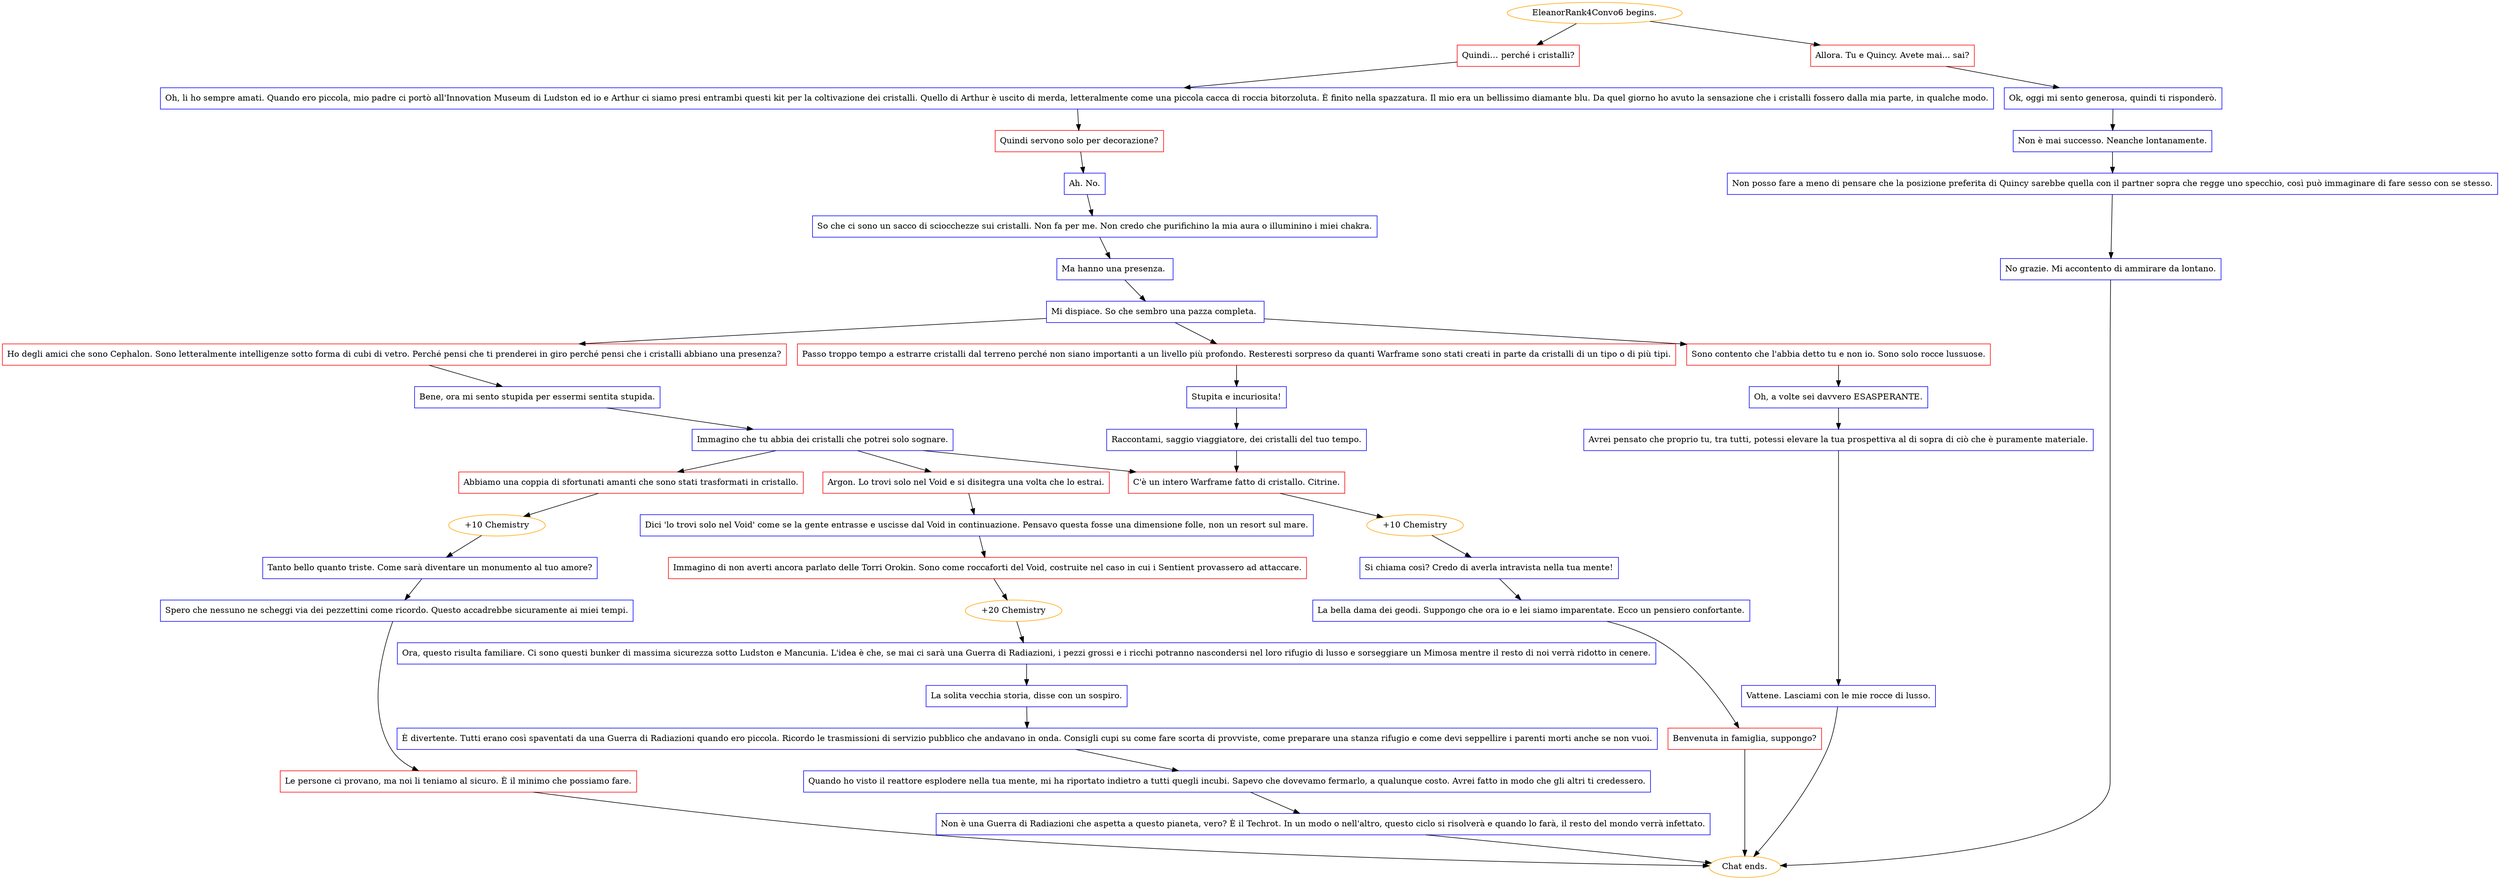 digraph {
	"EleanorRank4Convo6 begins." [color=orange];
		"EleanorRank4Convo6 begins." -> j2540189178;
		"EleanorRank4Convo6 begins." -> j2913352672;
	j2540189178 [label="Quindi… perché i cristalli?",shape=box,color=red];
		j2540189178 -> j2069454115;
	j2913352672 [label="Allora. Tu e Quincy. Avete mai... sai?",shape=box,color=red];
		j2913352672 -> j2774697476;
	j2069454115 [label="Oh, li ho sempre amati. Quando ero piccola, mio padre ci portò all'Innovation Museum di Ludston ed io e Arthur ci siamo presi entrambi questi kit per la coltivazione dei cristalli. Quello di Arthur è uscito di merda, letteralmente come una piccola cacca di roccia bitorzoluta. È finito nella spazzatura. Il mio era un bellissimo diamante blu. Da quel giorno ho avuto la sensazione che i cristalli fossero dalla mia parte, in qualche modo.",shape=box,color=blue];
		j2069454115 -> j2364660765;
	j2774697476 [label="Ok, oggi mi sento generosa, quindi ti risponderò.",shape=box,color=blue];
		j2774697476 -> j3890300821;
	j2364660765 [label="Quindi servono solo per decorazione?",shape=box,color=red];
		j2364660765 -> j3549961578;
	j3890300821 [label="Non è mai successo. Neanche lontanamente.",shape=box,color=blue];
		j3890300821 -> j3597519668;
	j3549961578 [label="Ah. No.",shape=box,color=blue];
		j3549961578 -> j229381632;
	j3597519668 [label="Non posso fare a meno di pensare che la posizione preferita di Quincy sarebbe quella con il partner sopra che regge uno specchio, così può immaginare di fare sesso con se stesso.",shape=box,color=blue];
		j3597519668 -> j3457249913;
	j229381632 [label="So che ci sono un sacco di sciocchezze sui cristalli. Non fa per me. Non credo che purifichino la mia aura o illuminino i miei chakra.",shape=box,color=blue];
		j229381632 -> j3788309184;
	j3457249913 [label="No grazie. Mi accontento di ammirare da lontano.",shape=box,color=blue];
		j3457249913 -> "Chat ends.";
	j3788309184 [label="Ma hanno una presenza. ",shape=box,color=blue];
		j3788309184 -> j316175923;
	"Chat ends." [color=orange];
	j316175923 [label="Mi dispiace. So che sembro una pazza completa. ",shape=box,color=blue];
		j316175923 -> j2063267679;
		j316175923 -> j341260441;
		j316175923 -> j1016111052;
	j2063267679 [label="Sono contento che l'abbia detto tu e non io. Sono solo rocce lussuose.",shape=box,color=red];
		j2063267679 -> j2035078397;
	j341260441 [label="Ho degli amici che sono Cephalon. Sono letteralmente intelligenze sotto forma di cubi di vetro. Perché pensi che ti prenderei in giro perché pensi che i cristalli abbiano una presenza?",shape=box,color=red];
		j341260441 -> j3413763377;
	j1016111052 [label="Passo troppo tempo a estrarre cristalli dal terreno perché non siano importanti a un livello più profondo. Resteresti sorpreso da quanti Warframe sono stati creati in parte da cristalli di un tipo o di più tipi.",shape=box,color=red];
		j1016111052 -> j4182280575;
	j2035078397 [label="Oh, a volte sei davvero ESASPERANTE.",shape=box,color=blue];
		j2035078397 -> j146781307;
	j3413763377 [label="Bene, ora mi sento stupida per essermi sentita stupida.",shape=box,color=blue];
		j3413763377 -> j1795433738;
	j4182280575 [label="Stupita e incuriosita!",shape=box,color=blue];
		j4182280575 -> j3077280437;
	j146781307 [label="Avrei pensato che proprio tu, tra tutti, potessi elevare la tua prospettiva al di sopra di ciò che è puramente materiale.",shape=box,color=blue];
		j146781307 -> j4190272262;
	j1795433738 [label="Immagino che tu abbia dei cristalli che potrei solo sognare.",shape=box,color=blue];
		j1795433738 -> j2394796877;
		j1795433738 -> j1010950916;
		j1795433738 -> j2149107073;
	j3077280437 [label="Raccontami, saggio viaggiatore, dei cristalli del tuo tempo.",shape=box,color=blue];
		j3077280437 -> j1010950916;
	j4190272262 [label="Vattene. Lasciami con le mie rocce di lusso.",shape=box,color=blue];
		j4190272262 -> "Chat ends.";
	j2394796877 [label="Argon. Lo trovi solo nel Void e si disitegra una volta che lo estrai.",shape=box,color=red];
		j2394796877 -> j1447604156;
	j1010950916 [label="C'è un intero Warframe fatto di cristallo. Citrine.",shape=box,color=red];
		j1010950916 -> j2102117386;
	j2149107073 [label="Abbiamo una coppia di sfortunati amanti che sono stati trasformati in cristallo.",shape=box,color=red];
		j2149107073 -> j1708576417;
	j1447604156 [label="Dici 'lo trovi solo nel Void' come se la gente entrasse e uscisse dal Void in continuazione. Pensavo questa fosse una dimensione folle, non un resort sul mare.",shape=box,color=blue];
		j1447604156 -> j4040634030;
	j2102117386 [label="+10 Chemistry",color=orange];
		j2102117386 -> j3745904540;
	j1708576417 [label="+10 Chemistry",color=orange];
		j1708576417 -> j3600234663;
	j4040634030 [label="Immagino di non averti ancora parlato delle Torri Orokin. Sono come roccaforti del Void, costruite nel caso in cui i Sentient provassero ad attaccare.",shape=box,color=red];
		j4040634030 -> j528296479;
	j3745904540 [label="Si chiama così? Credo di averla intravista nella tua mente!",shape=box,color=blue];
		j3745904540 -> j2207940691;
	j3600234663 [label="Tanto bello quanto triste. Come sarà diventare un monumento al tuo amore?",shape=box,color=blue];
		j3600234663 -> j3864900094;
	j528296479 [label="+20 Chemistry",color=orange];
		j528296479 -> j1361520795;
	j2207940691 [label="La bella dama dei geodi. Suppongo che ora io e lei siamo imparentate. Ecco un pensiero confortante.",shape=box,color=blue];
		j2207940691 -> j2178536375;
	j3864900094 [label="Spero che nessuno ne scheggi via dei pezzettini come ricordo. Questo accadrebbe sicuramente ai miei tempi.",shape=box,color=blue];
		j3864900094 -> j2435229012;
	j1361520795 [label="Ora, questo risulta familiare. Ci sono questi bunker di massima sicurezza sotto Ludston e Mancunia. L'idea è che, se mai ci sarà una Guerra di Radiazioni, i pezzi grossi e i ricchi potranno nascondersi nel loro rifugio di lusso e sorseggiare un Mimosa mentre il resto di noi verrà ridotto in cenere.",shape=box,color=blue];
		j1361520795 -> j4150161502;
	j2178536375 [label="Benvenuta in famiglia, suppongo?",shape=box,color=red];
		j2178536375 -> "Chat ends.";
	j2435229012 [label="Le persone ci provano, ma noi li teniamo al sicuro. È il minimo che possiamo fare.",shape=box,color=red];
		j2435229012 -> "Chat ends.";
	j4150161502 [label="La solita vecchia storia, disse con un sospiro.",shape=box,color=blue];
		j4150161502 -> j486004179;
	j486004179 [label="È divertente. Tutti erano così spaventati da una Guerra di Radiazioni quando ero piccola. Ricordo le trasmissioni di servizio pubblico che andavano in onda. Consigli cupi su come fare scorta di provviste, come preparare una stanza rifugio e come devi seppellire i parenti morti anche se non vuoi.",shape=box,color=blue];
		j486004179 -> j3508522309;
	j3508522309 [label="Quando ho visto il reattore esplodere nella tua mente, mi ha riportato indietro a tutti quegli incubi. Sapevo che dovevamo fermarlo, a qualunque costo. Avrei fatto in modo che gli altri ti credessero.",shape=box,color=blue];
		j3508522309 -> j4152774580;
	j4152774580 [label="Non è una Guerra di Radiazioni che aspetta a questo pianeta, vero? È il Techrot. In un modo o nell'altro, questo ciclo si risolverà e quando lo farà, il resto del mondo verrà infettato.",shape=box,color=blue];
		j4152774580 -> "Chat ends.";
}